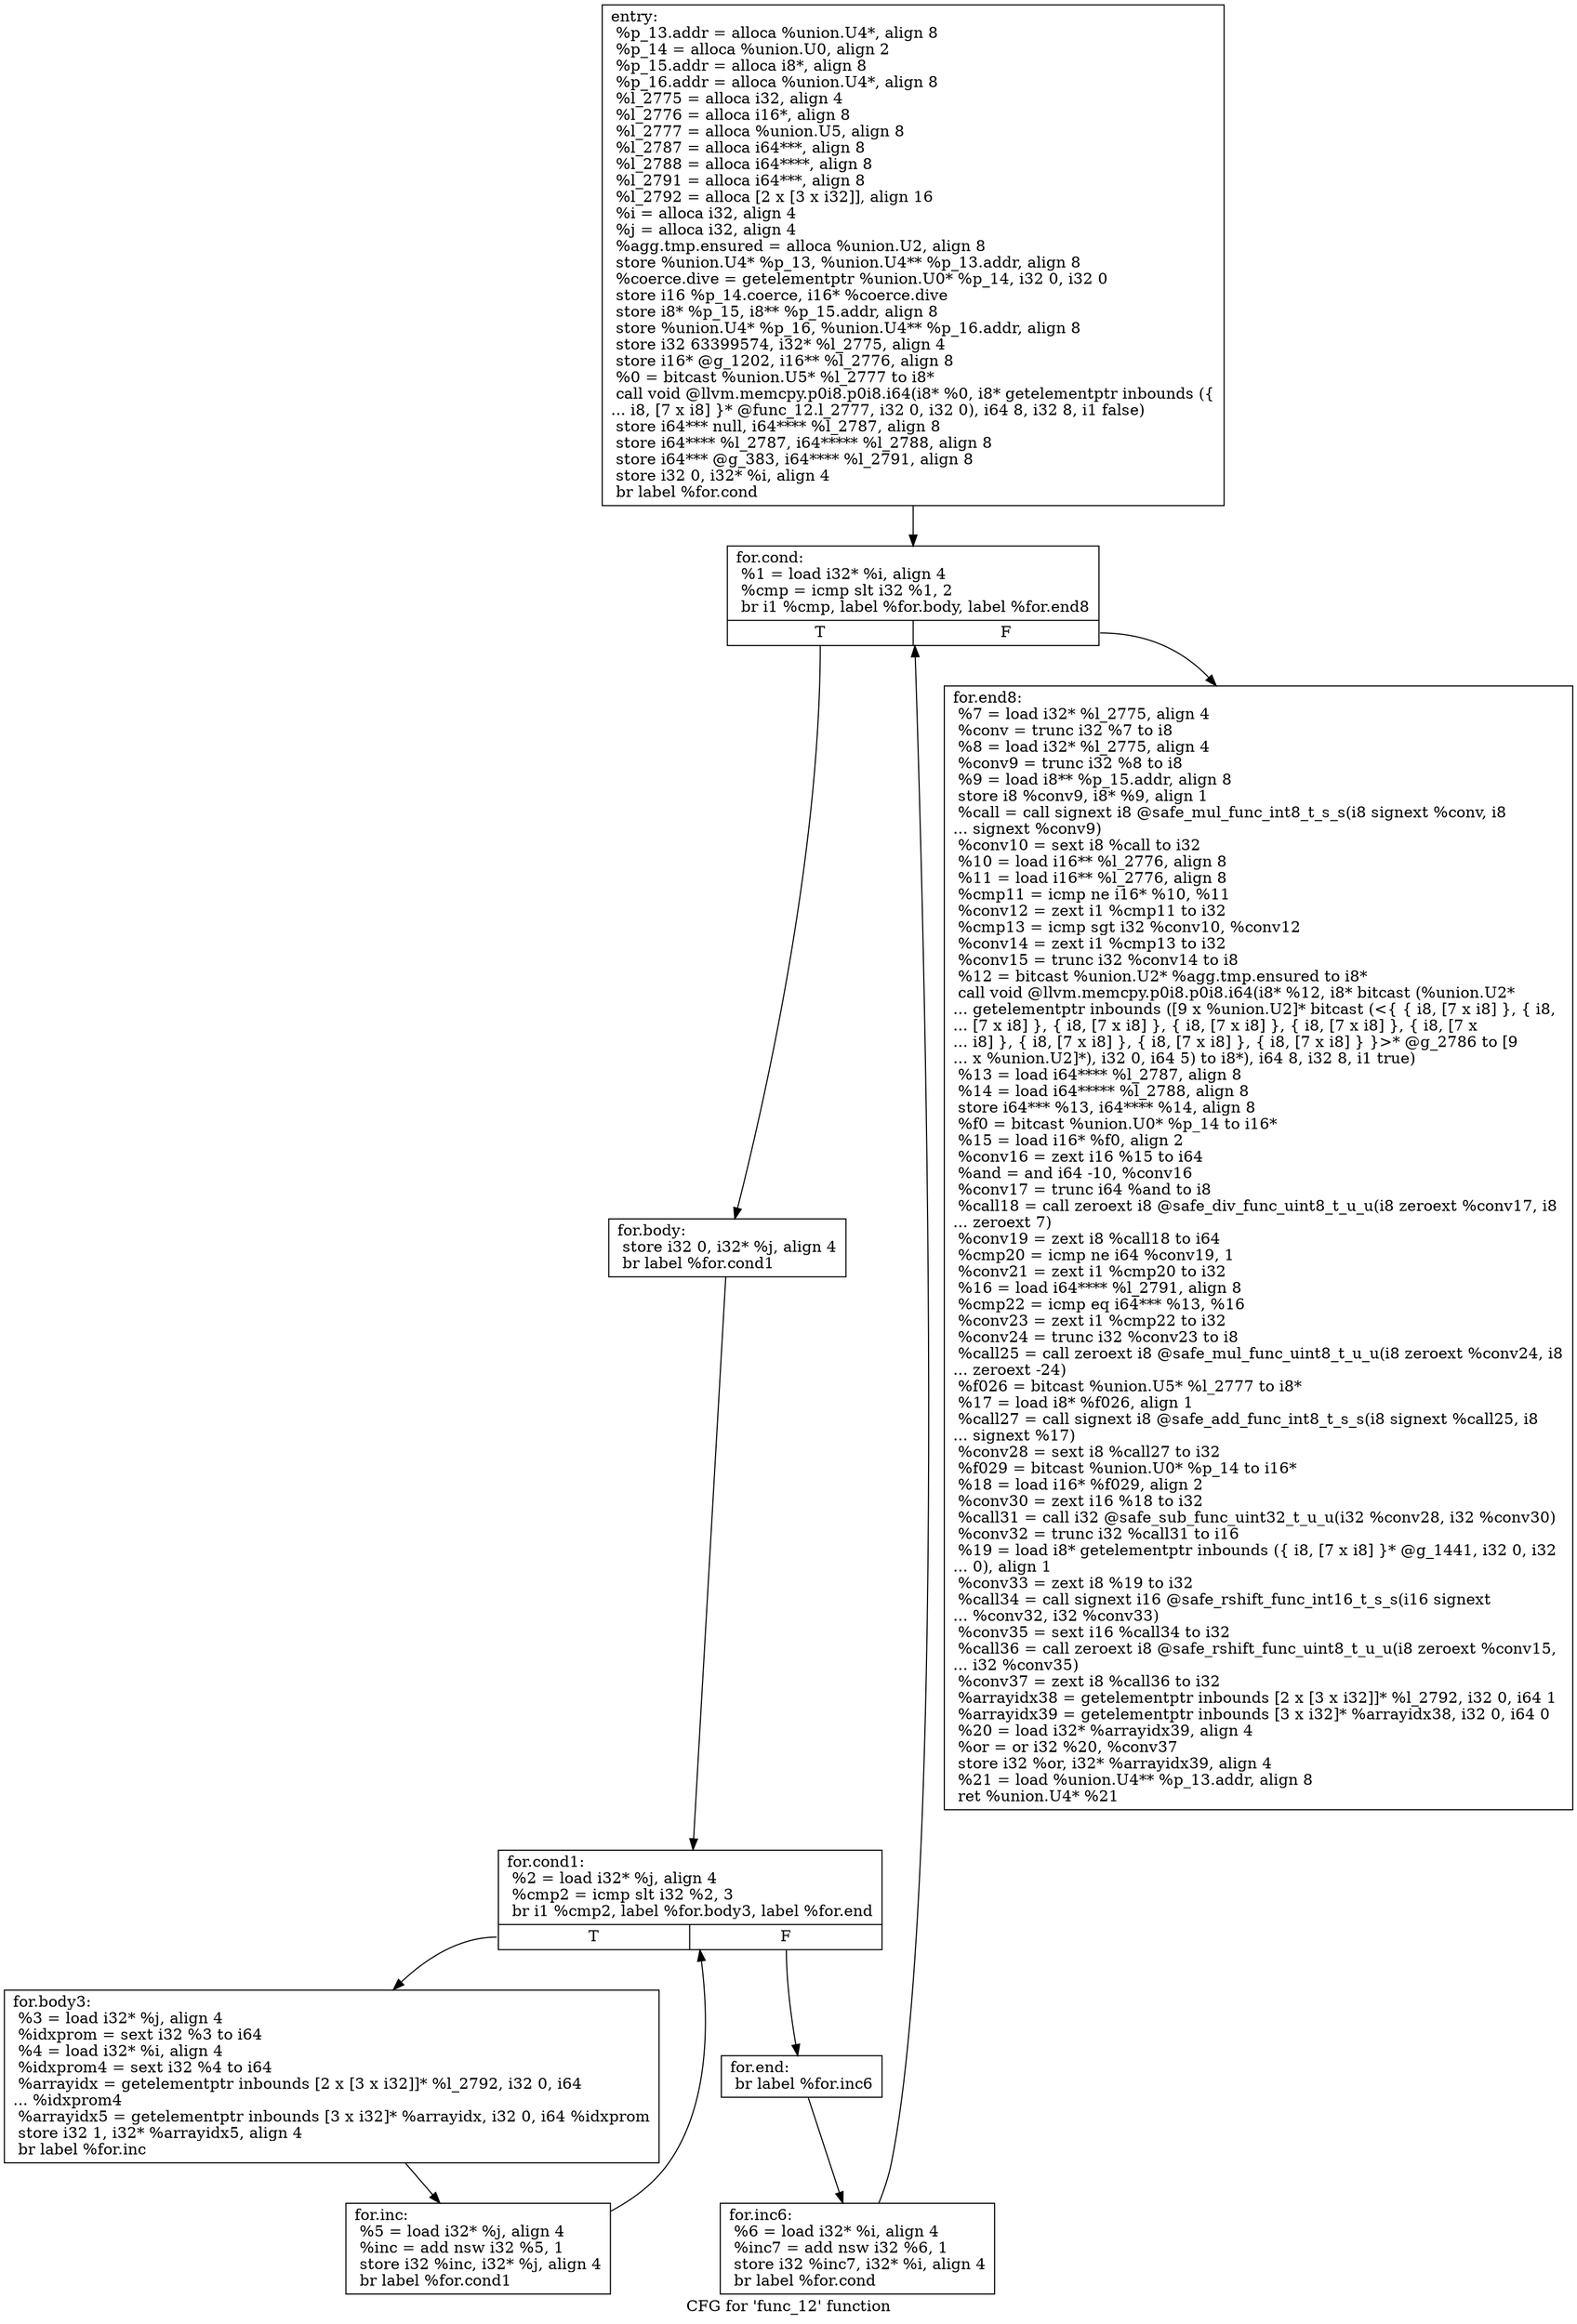 digraph "CFG for 'func_12' function" {
	label="CFG for 'func_12' function";

	Node0xa35f5d0 [shape=record,label="{entry:\l  %p_13.addr = alloca %union.U4*, align 8\l  %p_14 = alloca %union.U0, align 2\l  %p_15.addr = alloca i8*, align 8\l  %p_16.addr = alloca %union.U4*, align 8\l  %l_2775 = alloca i32, align 4\l  %l_2776 = alloca i16*, align 8\l  %l_2777 = alloca %union.U5, align 8\l  %l_2787 = alloca i64***, align 8\l  %l_2788 = alloca i64****, align 8\l  %l_2791 = alloca i64***, align 8\l  %l_2792 = alloca [2 x [3 x i32]], align 16\l  %i = alloca i32, align 4\l  %j = alloca i32, align 4\l  %agg.tmp.ensured = alloca %union.U2, align 8\l  store %union.U4* %p_13, %union.U4** %p_13.addr, align 8\l  %coerce.dive = getelementptr %union.U0* %p_14, i32 0, i32 0\l  store i16 %p_14.coerce, i16* %coerce.dive\l  store i8* %p_15, i8** %p_15.addr, align 8\l  store %union.U4* %p_16, %union.U4** %p_16.addr, align 8\l  store i32 63399574, i32* %l_2775, align 4\l  store i16* @g_1202, i16** %l_2776, align 8\l  %0 = bitcast %union.U5* %l_2777 to i8*\l  call void @llvm.memcpy.p0i8.p0i8.i64(i8* %0, i8* getelementptr inbounds (\{\l... i8, [7 x i8] \}* @func_12.l_2777, i32 0, i32 0), i64 8, i32 8, i1 false)\l  store i64*** null, i64**** %l_2787, align 8\l  store i64**** %l_2787, i64***** %l_2788, align 8\l  store i64*** @g_383, i64**** %l_2791, align 8\l  store i32 0, i32* %i, align 4\l  br label %for.cond\l}"];
	Node0xa35f5d0 -> Node0xa35f600;
	Node0xa35f600 [shape=record,label="{for.cond:                                         \l  %1 = load i32* %i, align 4\l  %cmp = icmp slt i32 %1, 2\l  br i1 %cmp, label %for.body, label %for.end8\l|{<s0>T|<s1>F}}"];
	Node0xa35f600:s0 -> Node0xa35f630;
	Node0xa35f600:s1 -> Node0xa35f750;
	Node0xa35f630 [shape=record,label="{for.body:                                         \l  store i32 0, i32* %j, align 4\l  br label %for.cond1\l}"];
	Node0xa35f630 -> Node0xa35f660;
	Node0xa35f660 [shape=record,label="{for.cond1:                                        \l  %2 = load i32* %j, align 4\l  %cmp2 = icmp slt i32 %2, 3\l  br i1 %cmp2, label %for.body3, label %for.end\l|{<s0>T|<s1>F}}"];
	Node0xa35f660:s0 -> Node0xa35f690;
	Node0xa35f660:s1 -> Node0xa35f6f0;
	Node0xa35f690 [shape=record,label="{for.body3:                                        \l  %3 = load i32* %j, align 4\l  %idxprom = sext i32 %3 to i64\l  %4 = load i32* %i, align 4\l  %idxprom4 = sext i32 %4 to i64\l  %arrayidx = getelementptr inbounds [2 x [3 x i32]]* %l_2792, i32 0, i64\l... %idxprom4\l  %arrayidx5 = getelementptr inbounds [3 x i32]* %arrayidx, i32 0, i64 %idxprom\l  store i32 1, i32* %arrayidx5, align 4\l  br label %for.inc\l}"];
	Node0xa35f690 -> Node0xa35f6c0;
	Node0xa35f6c0 [shape=record,label="{for.inc:                                          \l  %5 = load i32* %j, align 4\l  %inc = add nsw i32 %5, 1\l  store i32 %inc, i32* %j, align 4\l  br label %for.cond1\l}"];
	Node0xa35f6c0 -> Node0xa35f660;
	Node0xa35f6f0 [shape=record,label="{for.end:                                          \l  br label %for.inc6\l}"];
	Node0xa35f6f0 -> Node0xa35f720;
	Node0xa35f720 [shape=record,label="{for.inc6:                                         \l  %6 = load i32* %i, align 4\l  %inc7 = add nsw i32 %6, 1\l  store i32 %inc7, i32* %i, align 4\l  br label %for.cond\l}"];
	Node0xa35f720 -> Node0xa35f600;
	Node0xa35f750 [shape=record,label="{for.end8:                                         \l  %7 = load i32* %l_2775, align 4\l  %conv = trunc i32 %7 to i8\l  %8 = load i32* %l_2775, align 4\l  %conv9 = trunc i32 %8 to i8\l  %9 = load i8** %p_15.addr, align 8\l  store i8 %conv9, i8* %9, align 1\l  %call = call signext i8 @safe_mul_func_int8_t_s_s(i8 signext %conv, i8\l... signext %conv9)\l  %conv10 = sext i8 %call to i32\l  %10 = load i16** %l_2776, align 8\l  %11 = load i16** %l_2776, align 8\l  %cmp11 = icmp ne i16* %10, %11\l  %conv12 = zext i1 %cmp11 to i32\l  %cmp13 = icmp sgt i32 %conv10, %conv12\l  %conv14 = zext i1 %cmp13 to i32\l  %conv15 = trunc i32 %conv14 to i8\l  %12 = bitcast %union.U2* %agg.tmp.ensured to i8*\l  call void @llvm.memcpy.p0i8.p0i8.i64(i8* %12, i8* bitcast (%union.U2*\l... getelementptr inbounds ([9 x %union.U2]* bitcast (\<\{ \{ i8, [7 x i8] \}, \{ i8,\l... [7 x i8] \}, \{ i8, [7 x i8] \}, \{ i8, [7 x i8] \}, \{ i8, [7 x i8] \}, \{ i8, [7 x\l... i8] \}, \{ i8, [7 x i8] \}, \{ i8, [7 x i8] \}, \{ i8, [7 x i8] \} \}\>* @g_2786 to [9\l... x %union.U2]*), i32 0, i64 5) to i8*), i64 8, i32 8, i1 true)\l  %13 = load i64**** %l_2787, align 8\l  %14 = load i64***** %l_2788, align 8\l  store i64*** %13, i64**** %14, align 8\l  %f0 = bitcast %union.U0* %p_14 to i16*\l  %15 = load i16* %f0, align 2\l  %conv16 = zext i16 %15 to i64\l  %and = and i64 -10, %conv16\l  %conv17 = trunc i64 %and to i8\l  %call18 = call zeroext i8 @safe_div_func_uint8_t_u_u(i8 zeroext %conv17, i8\l... zeroext 7)\l  %conv19 = zext i8 %call18 to i64\l  %cmp20 = icmp ne i64 %conv19, 1\l  %conv21 = zext i1 %cmp20 to i32\l  %16 = load i64**** %l_2791, align 8\l  %cmp22 = icmp eq i64*** %13, %16\l  %conv23 = zext i1 %cmp22 to i32\l  %conv24 = trunc i32 %conv23 to i8\l  %call25 = call zeroext i8 @safe_mul_func_uint8_t_u_u(i8 zeroext %conv24, i8\l... zeroext -24)\l  %f026 = bitcast %union.U5* %l_2777 to i8*\l  %17 = load i8* %f026, align 1\l  %call27 = call signext i8 @safe_add_func_int8_t_s_s(i8 signext %call25, i8\l... signext %17)\l  %conv28 = sext i8 %call27 to i32\l  %f029 = bitcast %union.U0* %p_14 to i16*\l  %18 = load i16* %f029, align 2\l  %conv30 = zext i16 %18 to i32\l  %call31 = call i32 @safe_sub_func_uint32_t_u_u(i32 %conv28, i32 %conv30)\l  %conv32 = trunc i32 %call31 to i16\l  %19 = load i8* getelementptr inbounds (\{ i8, [7 x i8] \}* @g_1441, i32 0, i32\l... 0), align 1\l  %conv33 = zext i8 %19 to i32\l  %call34 = call signext i16 @safe_rshift_func_int16_t_s_s(i16 signext\l... %conv32, i32 %conv33)\l  %conv35 = sext i16 %call34 to i32\l  %call36 = call zeroext i8 @safe_rshift_func_uint8_t_u_u(i8 zeroext %conv15,\l... i32 %conv35)\l  %conv37 = zext i8 %call36 to i32\l  %arrayidx38 = getelementptr inbounds [2 x [3 x i32]]* %l_2792, i32 0, i64 1\l  %arrayidx39 = getelementptr inbounds [3 x i32]* %arrayidx38, i32 0, i64 0\l  %20 = load i32* %arrayidx39, align 4\l  %or = or i32 %20, %conv37\l  store i32 %or, i32* %arrayidx39, align 4\l  %21 = load %union.U4** %p_13.addr, align 8\l  ret %union.U4* %21\l}"];
}

